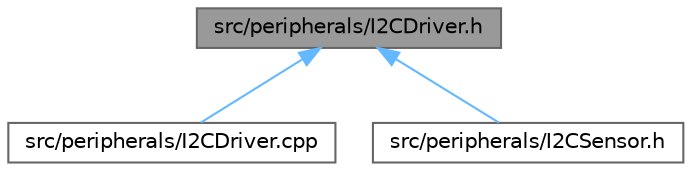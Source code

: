 digraph "src/peripherals/I2CDriver.h"
{
 // LATEX_PDF_SIZE
  bgcolor="transparent";
  edge [fontname=Helvetica,fontsize=10,labelfontname=Helvetica,labelfontsize=10];
  node [fontname=Helvetica,fontsize=10,shape=box,height=0.2,width=0.4];
  Node1 [label="src/peripherals/I2CDriver.h",height=0.2,width=0.4,color="gray40", fillcolor="grey60", style="filled", fontcolor="black",tooltip=" "];
  Node1 -> Node2 [dir="back",color="steelblue1",style="solid"];
  Node2 [label="src/peripherals/I2CDriver.cpp",height=0.2,width=0.4,color="grey40", fillcolor="white", style="filled",URL="$_i2_c_driver_8cpp.html",tooltip=" "];
  Node1 -> Node3 [dir="back",color="steelblue1",style="solid"];
  Node3 [label="src/peripherals/I2CSensor.h",height=0.2,width=0.4,color="grey40", fillcolor="white", style="filled",URL="$_i2_c_sensor_8h.html",tooltip=" "];
}
